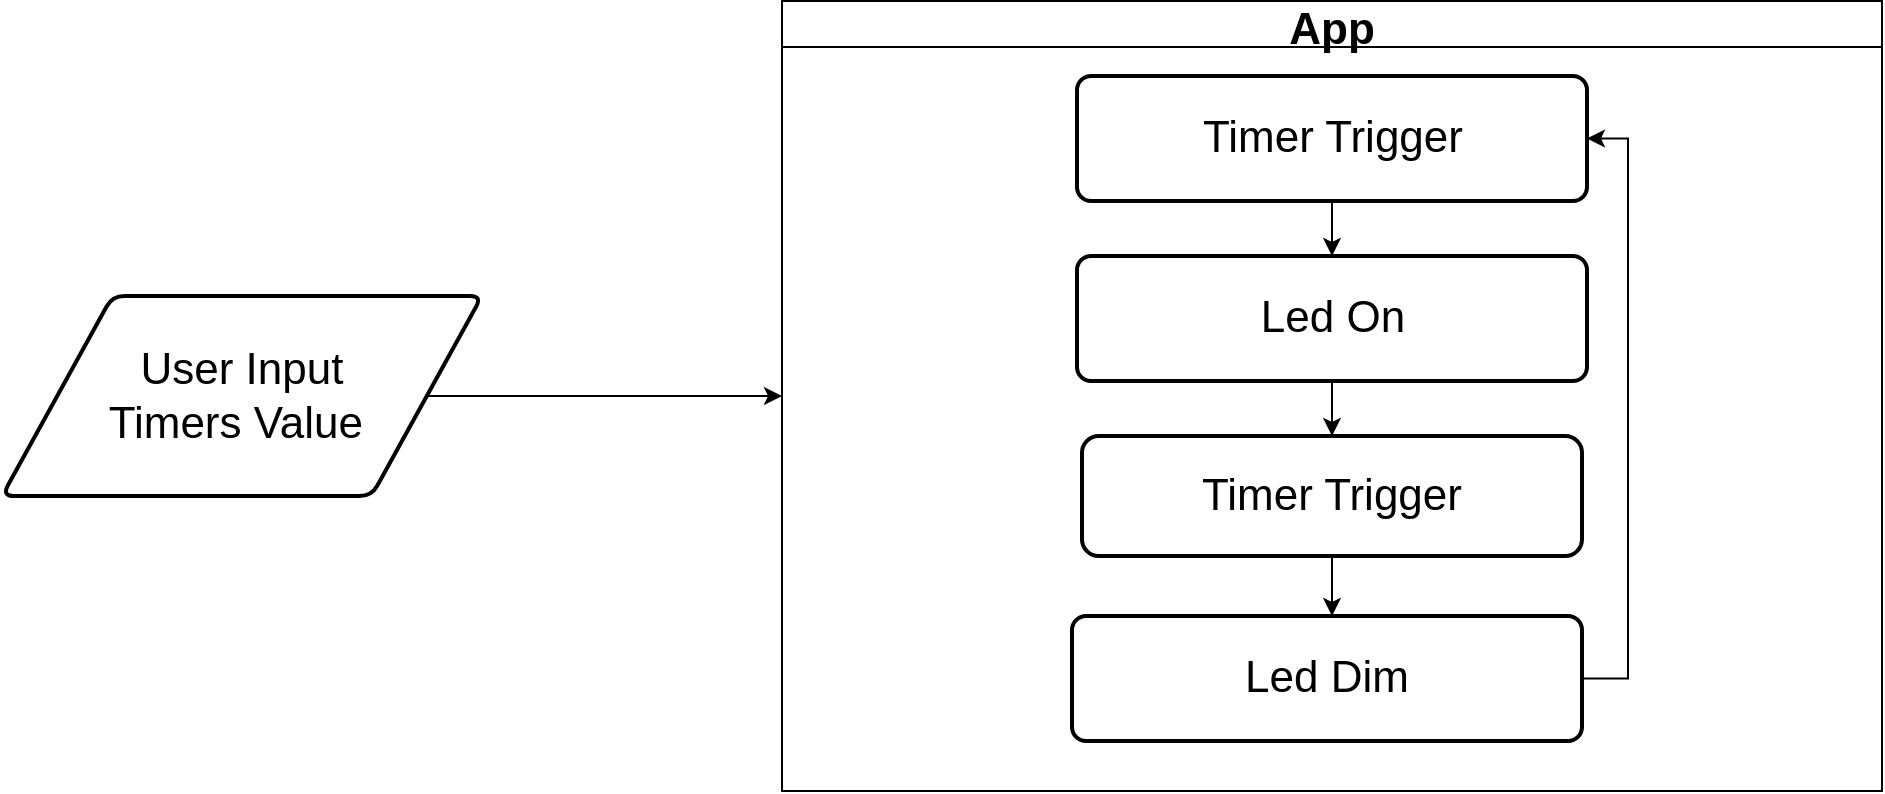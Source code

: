 <mxfile version="20.2.3" type="device" pages="2"><diagram id="z4bhb3jGFoWZJtwsrTHT" name="Page-1"><mxGraphModel dx="1006" dy="1331" grid="1" gridSize="10" guides="1" tooltips="1" connect="1" arrows="1" fold="1" page="1" pageScale="1" pageWidth="3300" pageHeight="4681" math="0" shadow="0"><root><mxCell id="0"/><mxCell id="1" parent="0"/><mxCell id="Gyw84gk9sGUOqS2jJeYz-10" value="" style="edgeStyle=orthogonalEdgeStyle;rounded=0;orthogonalLoop=1;jettySize=auto;html=1;fontSize=22;entryX=0;entryY=0.5;entryDx=0;entryDy=0;" edge="1" parent="1" source="Gyw84gk9sGUOqS2jJeYz-6" target="Gyw84gk9sGUOqS2jJeYz-11"><mxGeometry relative="1" as="geometry"><mxPoint x="560" y="460" as="targetPoint"/></mxGeometry></mxCell><mxCell id="Gyw84gk9sGUOqS2jJeYz-6" value="User Input &lt;br&gt;Timers Value&amp;nbsp;" style="shape=parallelogram;html=1;strokeWidth=2;perimeter=parallelogramPerimeter;whiteSpace=wrap;rounded=1;arcSize=12;size=0.23;fontSize=22;" vertex="1" parent="1"><mxGeometry x="240" y="410" width="240" height="100" as="geometry"/></mxCell><mxCell id="Gyw84gk9sGUOqS2jJeYz-11" value="App" style="swimlane;fontSize=22;startSize=23;" vertex="1" parent="1"><mxGeometry x="630" y="262.5" width="550" height="395" as="geometry"/></mxCell><mxCell id="Gyw84gk9sGUOqS2jJeYz-17" value="" style="edgeStyle=orthogonalEdgeStyle;rounded=0;orthogonalLoop=1;jettySize=auto;html=1;fontSize=22;" edge="1" parent="Gyw84gk9sGUOqS2jJeYz-11" source="Gyw84gk9sGUOqS2jJeYz-12" target="Gyw84gk9sGUOqS2jJeYz-16"><mxGeometry relative="1" as="geometry"/></mxCell><mxCell id="Gyw84gk9sGUOqS2jJeYz-12" value="Led On" style="rounded=1;whiteSpace=wrap;html=1;absoluteArcSize=1;arcSize=14;strokeWidth=2;fontSize=22;" vertex="1" parent="Gyw84gk9sGUOqS2jJeYz-11"><mxGeometry x="147.5" y="127.5" width="255" height="62.5" as="geometry"/></mxCell><mxCell id="Gyw84gk9sGUOqS2jJeYz-15" style="edgeStyle=orthogonalEdgeStyle;rounded=0;orthogonalLoop=1;jettySize=auto;html=1;entryX=0.5;entryY=0;entryDx=0;entryDy=0;fontSize=22;" edge="1" parent="Gyw84gk9sGUOqS2jJeYz-11" source="Gyw84gk9sGUOqS2jJeYz-14" target="Gyw84gk9sGUOqS2jJeYz-12"><mxGeometry relative="1" as="geometry"/></mxCell><mxCell id="Gyw84gk9sGUOqS2jJeYz-14" value="Timer Trigger" style="rounded=1;whiteSpace=wrap;html=1;absoluteArcSize=1;arcSize=14;strokeWidth=2;fontSize=22;" vertex="1" parent="Gyw84gk9sGUOqS2jJeYz-11"><mxGeometry x="147.5" y="37.5" width="255" height="62.5" as="geometry"/></mxCell><mxCell id="Gyw84gk9sGUOqS2jJeYz-16" value="Timer Trigger" style="whiteSpace=wrap;html=1;fontSize=22;rounded=1;arcSize=14;strokeWidth=2;" vertex="1" parent="Gyw84gk9sGUOqS2jJeYz-11"><mxGeometry x="150" y="217.5" width="250" height="60" as="geometry"/></mxCell><mxCell id="Gyw84gk9sGUOqS2jJeYz-20" style="edgeStyle=orthogonalEdgeStyle;rounded=0;orthogonalLoop=1;jettySize=auto;html=1;entryX=1;entryY=0.5;entryDx=0;entryDy=0;fontSize=22;" edge="1" parent="Gyw84gk9sGUOqS2jJeYz-11" source="Gyw84gk9sGUOqS2jJeYz-19" target="Gyw84gk9sGUOqS2jJeYz-14"><mxGeometry relative="1" as="geometry"><Array as="points"><mxPoint x="423" y="339"/><mxPoint x="423" y="69"/></Array></mxGeometry></mxCell><mxCell id="Gyw84gk9sGUOqS2jJeYz-19" value="Led Dim" style="rounded=1;whiteSpace=wrap;html=1;absoluteArcSize=1;arcSize=14;strokeWidth=2;fontSize=22;" vertex="1" parent="Gyw84gk9sGUOqS2jJeYz-11"><mxGeometry x="145" y="307.5" width="255" height="62.5" as="geometry"/></mxCell><mxCell id="Gyw84gk9sGUOqS2jJeYz-18" style="edgeStyle=orthogonalEdgeStyle;rounded=0;orthogonalLoop=1;jettySize=auto;html=1;fontSize=22;" edge="1" parent="1" source="Gyw84gk9sGUOqS2jJeYz-16"><mxGeometry relative="1" as="geometry"><mxPoint x="905" y="570.0" as="targetPoint"/></mxGeometry></mxCell></root></mxGraphModel></diagram><diagram id="aj5y7EqydyagofMKq4Aw" name="Page-2"><mxGraphModel dx="1422" dy="865" grid="1" gridSize="10" guides="1" tooltips="1" connect="1" arrows="1" fold="1" page="1" pageScale="1" pageWidth="3300" pageHeight="4681" math="0" shadow="0"><root><mxCell id="0"/><mxCell id="1" parent="0"/></root></mxGraphModel></diagram></mxfile>